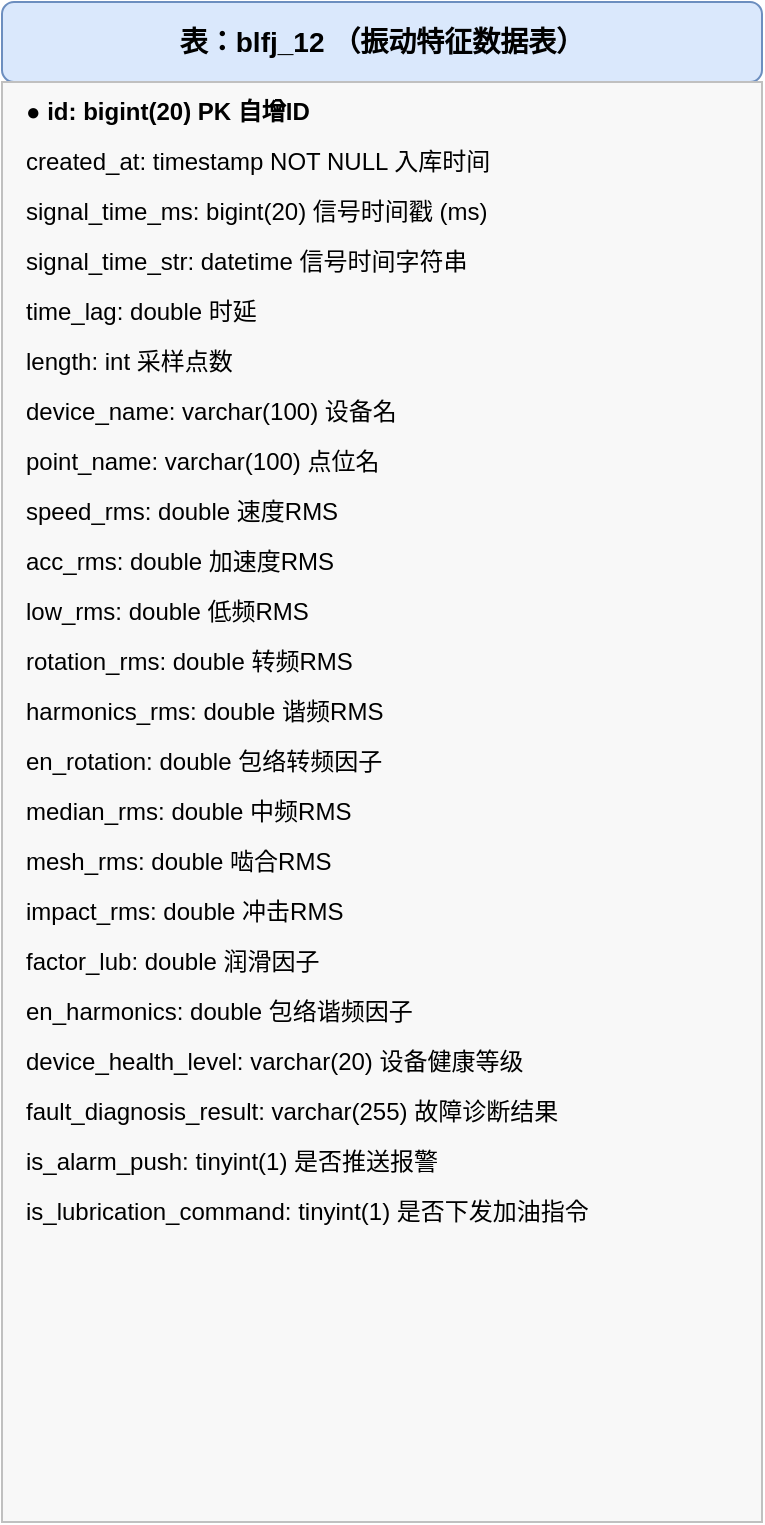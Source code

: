 <?xml version="1.0" encoding="UTF-8"?>
<mxfile version="20.1.3" type="device">
  <diagram id="diagram_1" name="表结构-blfj_12">
    <mxGraphModel dx="1114" dy="696" grid="1" gridSize="10" guides="1" tooltips="1" connect="1" arrows="1" fold="1" page="1" pageScale="1" pageWidth="827" pageHeight="1169" math="0" shadow="0">
      <root>
        <mxCell id="0"/>
        <mxCell id="1" parent="0"/>
        
        <!-- 表名实体框 -->
        <mxCell id="2" value="表：blfj_12 （振动特征数据表）" style="rounded=1;whiteSpace=wrap;html=1;fillColor=#dae8fc;strokeColor=#6c8ebf;fontSize=14;fontStyle=1;" vertex="1" parent="1">
          <mxGeometry x="20" y="20" width="380" height="40" as="geometry"/>
        </mxCell>

        <!-- 字段列表背景 -->
        <mxCell id="3" style="rounded=0;whiteSpace=wrap;html=1;fillColor=#f8f8f8;strokeColor=#c0c0c0;" vertex="1" parent="1">
          <mxGeometry x="20" y="60" width="380" height="720" as="geometry"/>
        </mxCell>

        <!-- 字段：id -->
        <mxCell id="4" value="● id: bigint(20) PK 自增ID" style="text;html=1;strokeColor=none;fillColor=none;align=left;verticalAlign=middle;whiteSpace=wrap;fontSize=12;fontStyle=1;" vertex="1" parent="3">
          <mxGeometry x="10" y="5" width="360" height="20" as="geometry"/>
        </mxCell>

        <!-- 字段：created_at -->
        <mxCell id="5" value="created_at: timestamp NOT NULL 入库时间" style="text;html=1;strokeColor=none;fillColor=none;align=left;verticalAlign=middle;whiteSpace=wrap;fontSize=12;" vertex="1" parent="3">
          <mxGeometry x="10" y="30" width="360" height="20" as="geometry"/>
        </mxCell>

        <!-- 字段：signal_time_ms -->
        <mxCell id="6" value="signal_time_ms: bigint(20) 信号时间戳 (ms)" style="text;html=1;strokeColor=none;fillColor=none;align=left;verticalAlign=middle;whiteSpace=wrap;fontSize=12;" vertex="1" parent="3">
          <mxGeometry x="10" y="55" width="360" height="20" as="geometry"/>
        </mxCell>

        <!-- 字段：signal_time_str -->
        <mxCell id="7" value="signal_time_str: datetime 信号时间字符串" style="text;html=1;strokeColor=none;fillColor=none;align=left;verticalAlign=middle;whiteSpace=wrap;fontSize=12;" vertex="1" parent="3">
          <mxGeometry x="10" y="80" width="360" height="20" as="geometry"/>
        </mxCell>

        <!-- 字段：time_lag -->
        <mxCell id="8" value="time_lag: double 时延" style="text;html=1;strokeColor=none;fillColor=none;align=left;verticalAlign=middle;whiteSpace=wrap;fontSize=12;" vertex="1" parent="3">
          <mxGeometry x="10" y="105" width="360" height="20" as="geometry"/>
        </mxCell>

        <!-- 字段：length -->
        <mxCell id="9" value="length: int 采样点数" style="text;html=1;strokeColor=none;fillColor=none;align=left;verticalAlign=middle;whiteSpace=wrap;fontSize=12;" vertex="1" parent="3">
          <mxGeometry x="10" y="130" width="360" height="20" as="geometry"/>
        </mxCell>

        <!-- 字段：device_name -->
        <mxCell id="10" value="device_name: varchar(100) 设备名" style="text;html=1;strokeColor=none;fillColor=none;align=left;verticalAlign=middle;whiteSpace=wrap;fontSize=12;" vertex="1" parent="3">
          <mxGeometry x="10" y="155" width="360" height="20" as="geometry"/>
        </mxCell>

        <!-- 字段：point_name -->
        <mxCell id="11" value="point_name: varchar(100) 点位名" style="text;html=1;strokeColor=none;fillColor=none;align=left;verticalAlign=middle;whiteSpace=wrap;fontSize=12;" vertex="1" parent="3">
          <mxGeometry x="10" y="180" width="360" height="20" as="geometry"/>
        </mxCell>

        <!-- 以下字段按顺序 -->
        <mxCell id="12" value="speed_rms: double 速度RMS" style="text;html=1;strokeColor=none;fillColor=none;align=left;verticalAlign=middle;whiteSpace=wrap;fontSize=12;" vertex="1" parent="3">
          <mxGeometry x="10" y="205" width="360" height="20" as="geometry"/>
        </mxCell>
        <mxCell id="13" value="acc_rms: double 加速度RMS" style="text;html=1;strokeColor=none;fillColor=none;align=left;verticalAlign=middle;whiteSpace=wrap;fontSize=12;" vertex="1" parent="3">
          <mxGeometry x="10" y="230" width="360" height="20" as="geometry"/>
        </mxCell>
        <mxCell id="14" value="low_rms: double 低频RMS" style="text;html=1;strokeColor=none;fillColor=none;align=left;verticalAlign=middle;whiteSpace=wrap;fontSize=12;" vertex="1" parent="3">
          <mxGeometry x="10" y="255" width="360" height="20" as="geometry"/>
        </mxCell>
        <mxCell id="15" value="rotation_rms: double 转频RMS" style="text;html=1;strokeColor=none;fillColor=none;align=left;verticalAlign=middle;whiteSpace=wrap;fontSize=12;" vertex="1" parent="3">
          <mxGeometry x="10" y="280" width="360" height="20" as="geometry"/>
        </mxCell>
        <mxCell id="16" value="harmonics_rms: double 谐频RMS" style="text;html=1;strokeColor=none;fillColor=none;align=left;verticalAlign=middle;whiteSpace=wrap;fontSize=12;" vertex="1" parent="3">
          <mxGeometry x="10" y="305" width="360" height="20" as="geometry"/>
        </mxCell>
        <mxCell id="17" value="en_rotation: double 包络转频因子" style="text;html=1;strokeColor=none;fillColor=none;align=left;verticalAlign=middle;whiteSpace=wrap;fontSize=12;" vertex="1" parent="3">
          <mxGeometry x="10" y="330" width="360" height="20" as="geometry"/>
        </mxCell>
        <mxCell id="18" value="median_rms: double 中频RMS" style="text;html=1;strokeColor=none;fillColor=none;align=left;verticalAlign=middle;whiteSpace=wrap;fontSize=12;" vertex="1" parent="3">
          <mxGeometry x="10" y="355" width="360" height="20" as="geometry"/>
        </mxCell>
        <mxCell id="19" value="mesh_rms: double 啮合RMS" style="text;html=1;strokeColor=none;fillColor=none;align=left;verticalAlign=middle;whiteSpace=wrap;fontSize=12;" vertex="1" parent="3">
          <mxGeometry x="10" y="380" width="360" height="20" as="geometry"/>
        </mxCell>
        <mxCell id="20" value="impact_rms: double 冲击RMS" style="text;html=1;strokeColor=none;fillColor=none;align=left;verticalAlign=middle;whiteSpace=wrap;fontSize=12;" vertex="1" parent="3">
          <mxGeometry x="10" y="405" width="360" height="20" as="geometry"/>
        </mxCell>
        <mxCell id="21" value="factor_lub: double 润滑因子" style="text;html=1;strokeColor=none;fillColor=none;align=left;verticalAlign=middle;whiteSpace=wrap;fontSize=12;" vertex="1" parent="3">
          <mxGeometry x="10" y="430" width="360" height="20" as="geometry"/>
        </mxCell>
        <mxCell id="22" value="en_harmonics: double 包络谐频因子" style="text;html=1;strokeColor=none;fillColor=none;align=left;verticalAlign=middle;whiteSpace=wrap;fontSize=12;" vertex="1" parent="3">
          <mxGeometry x="10" y="455" width="360" height="20" as="geometry"/>
        </mxCell>

        <!-- 设备健康等级 -->
        <mxCell id="23" value="device_health_level: varchar(20) 设备健康等级" style="text;html=1;strokeColor=none;fillColor=none;align=left;verticalAlign=middle;whiteSpace=wrap;fontSize=12;" vertex="1" parent="3">
          <mxGeometry x="10" y="480" width="360" height="20" as="geometry"/>
        </mxCell>
        <!-- 故障诊断结果 -->
        <mxCell id="24" value="fault_diagnosis_result: varchar(255) 故障诊断结果" style="text;html=1;strokeColor=none;fillColor=none;align=left;verticalAlign=middle;whiteSpace=wrap;fontSize=12;" vertex="1" parent="3">
          <mxGeometry x="10" y="505" width="360" height="20" as="geometry"/>
        </mxCell>
        <!-- 是否推送报警 -->
        <mxCell id="25" value="is_alarm_push: tinyint(1) 是否推送报警" style="text;html=1;strokeColor=none;fillColor=none;align=left;verticalAlign=middle;whiteSpace=wrap;fontSize=12;" vertex="1" parent="3">
          <mxGeometry x="10" y="530" width="360" height="20" as="geometry"/>
        </mxCell>
        <!-- 是否下发加油指令 -->
        <mxCell id="26" value="is_lubrication_command: tinyint(1) 是否下发加油指令" style="text;html=1;strokeColor=none;fillColor=none;align=left;verticalAlign=middle;whiteSpace=wrap;fontSize=12;" vertex="1" parent="3">
          <mxGeometry x="10" y="555" width="360" height="20" as="geometry"/>
        </mxCell>

      </root>
    </mxGraphModel>
  </diagram>
</mxfile>
